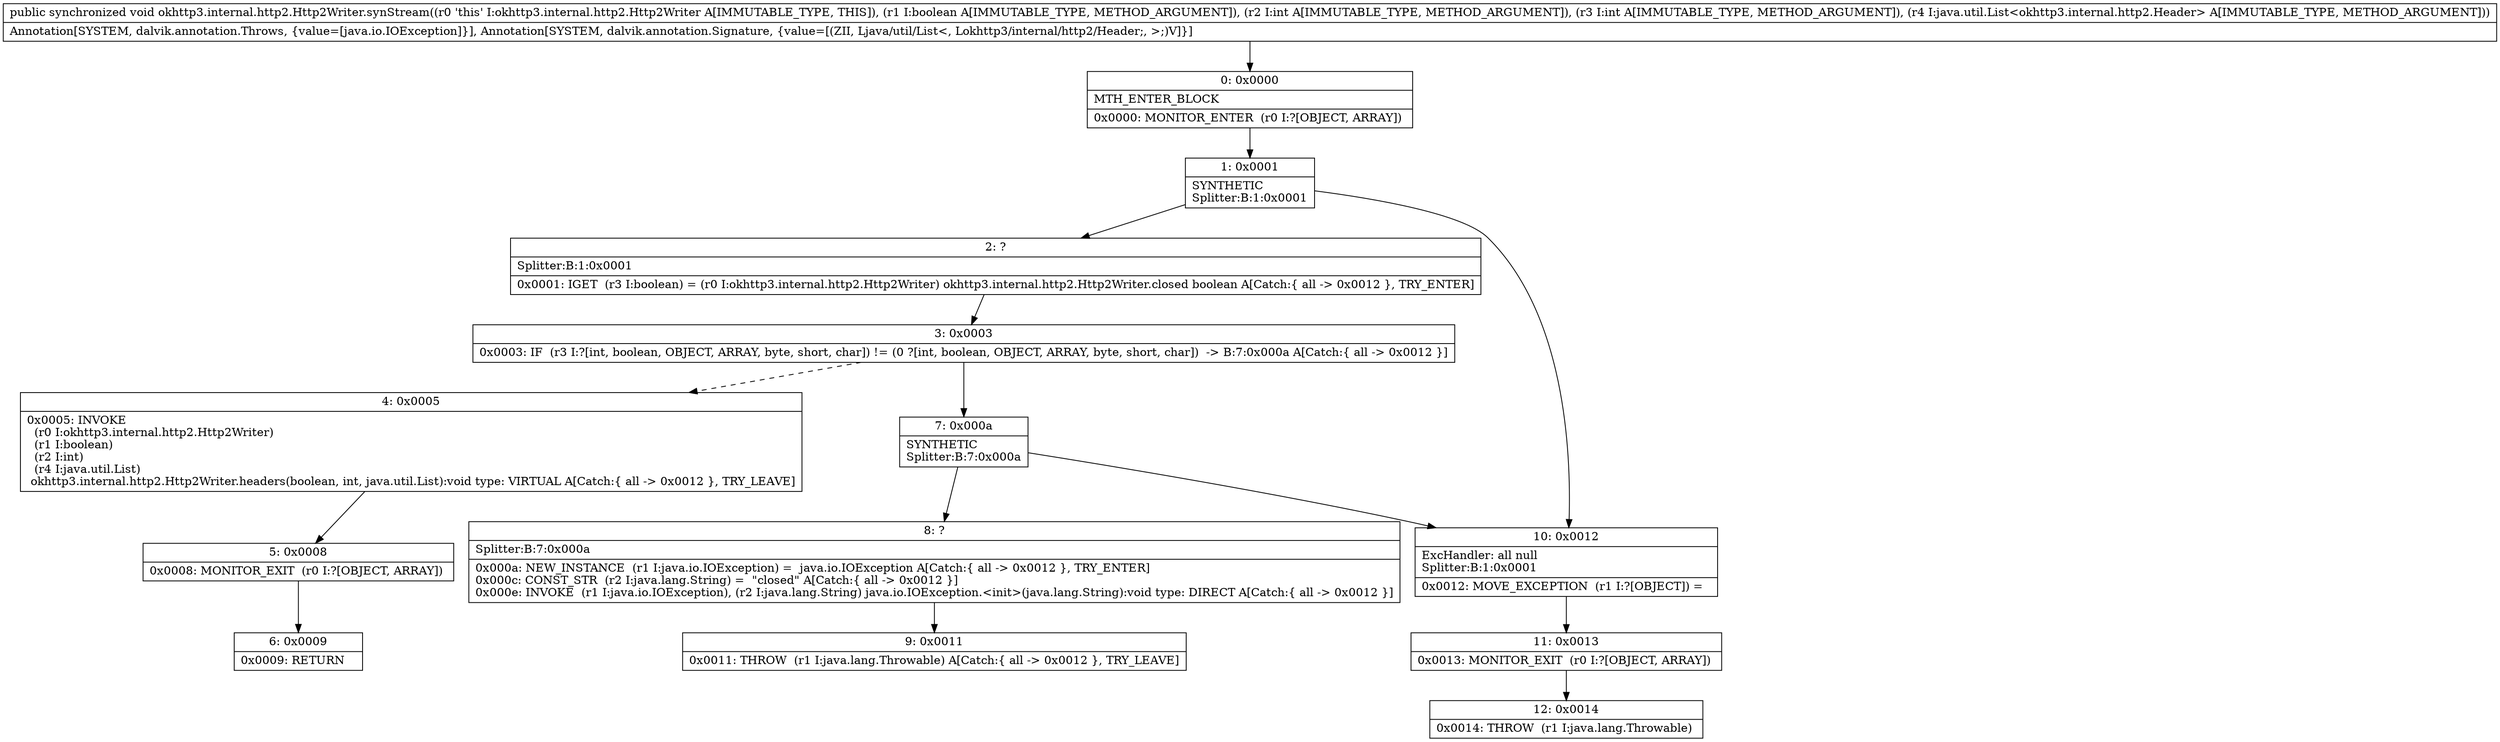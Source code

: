 digraph "CFG forokhttp3.internal.http2.Http2Writer.synStream(ZIILjava\/util\/List;)V" {
Node_0 [shape=record,label="{0\:\ 0x0000|MTH_ENTER_BLOCK\l|0x0000: MONITOR_ENTER  (r0 I:?[OBJECT, ARRAY]) \l}"];
Node_1 [shape=record,label="{1\:\ 0x0001|SYNTHETIC\lSplitter:B:1:0x0001\l}"];
Node_2 [shape=record,label="{2\:\ ?|Splitter:B:1:0x0001\l|0x0001: IGET  (r3 I:boolean) = (r0 I:okhttp3.internal.http2.Http2Writer) okhttp3.internal.http2.Http2Writer.closed boolean A[Catch:\{ all \-\> 0x0012 \}, TRY_ENTER]\l}"];
Node_3 [shape=record,label="{3\:\ 0x0003|0x0003: IF  (r3 I:?[int, boolean, OBJECT, ARRAY, byte, short, char]) != (0 ?[int, boolean, OBJECT, ARRAY, byte, short, char])  \-\> B:7:0x000a A[Catch:\{ all \-\> 0x0012 \}]\l}"];
Node_4 [shape=record,label="{4\:\ 0x0005|0x0005: INVOKE  \l  (r0 I:okhttp3.internal.http2.Http2Writer)\l  (r1 I:boolean)\l  (r2 I:int)\l  (r4 I:java.util.List)\l okhttp3.internal.http2.Http2Writer.headers(boolean, int, java.util.List):void type: VIRTUAL A[Catch:\{ all \-\> 0x0012 \}, TRY_LEAVE]\l}"];
Node_5 [shape=record,label="{5\:\ 0x0008|0x0008: MONITOR_EXIT  (r0 I:?[OBJECT, ARRAY]) \l}"];
Node_6 [shape=record,label="{6\:\ 0x0009|0x0009: RETURN   \l}"];
Node_7 [shape=record,label="{7\:\ 0x000a|SYNTHETIC\lSplitter:B:7:0x000a\l}"];
Node_8 [shape=record,label="{8\:\ ?|Splitter:B:7:0x000a\l|0x000a: NEW_INSTANCE  (r1 I:java.io.IOException) =  java.io.IOException A[Catch:\{ all \-\> 0x0012 \}, TRY_ENTER]\l0x000c: CONST_STR  (r2 I:java.lang.String) =  \"closed\" A[Catch:\{ all \-\> 0x0012 \}]\l0x000e: INVOKE  (r1 I:java.io.IOException), (r2 I:java.lang.String) java.io.IOException.\<init\>(java.lang.String):void type: DIRECT A[Catch:\{ all \-\> 0x0012 \}]\l}"];
Node_9 [shape=record,label="{9\:\ 0x0011|0x0011: THROW  (r1 I:java.lang.Throwable) A[Catch:\{ all \-\> 0x0012 \}, TRY_LEAVE]\l}"];
Node_10 [shape=record,label="{10\:\ 0x0012|ExcHandler: all null\lSplitter:B:1:0x0001\l|0x0012: MOVE_EXCEPTION  (r1 I:?[OBJECT]) =  \l}"];
Node_11 [shape=record,label="{11\:\ 0x0013|0x0013: MONITOR_EXIT  (r0 I:?[OBJECT, ARRAY]) \l}"];
Node_12 [shape=record,label="{12\:\ 0x0014|0x0014: THROW  (r1 I:java.lang.Throwable) \l}"];
MethodNode[shape=record,label="{public synchronized void okhttp3.internal.http2.Http2Writer.synStream((r0 'this' I:okhttp3.internal.http2.Http2Writer A[IMMUTABLE_TYPE, THIS]), (r1 I:boolean A[IMMUTABLE_TYPE, METHOD_ARGUMENT]), (r2 I:int A[IMMUTABLE_TYPE, METHOD_ARGUMENT]), (r3 I:int A[IMMUTABLE_TYPE, METHOD_ARGUMENT]), (r4 I:java.util.List\<okhttp3.internal.http2.Header\> A[IMMUTABLE_TYPE, METHOD_ARGUMENT]))  | Annotation[SYSTEM, dalvik.annotation.Throws, \{value=[java.io.IOException]\}], Annotation[SYSTEM, dalvik.annotation.Signature, \{value=[(ZII, Ljava\/util\/List\<, Lokhttp3\/internal\/http2\/Header;, \>;)V]\}]\l}"];
MethodNode -> Node_0;
Node_0 -> Node_1;
Node_1 -> Node_2;
Node_1 -> Node_10;
Node_2 -> Node_3;
Node_3 -> Node_4[style=dashed];
Node_3 -> Node_7;
Node_4 -> Node_5;
Node_5 -> Node_6;
Node_7 -> Node_8;
Node_7 -> Node_10;
Node_8 -> Node_9;
Node_10 -> Node_11;
Node_11 -> Node_12;
}

